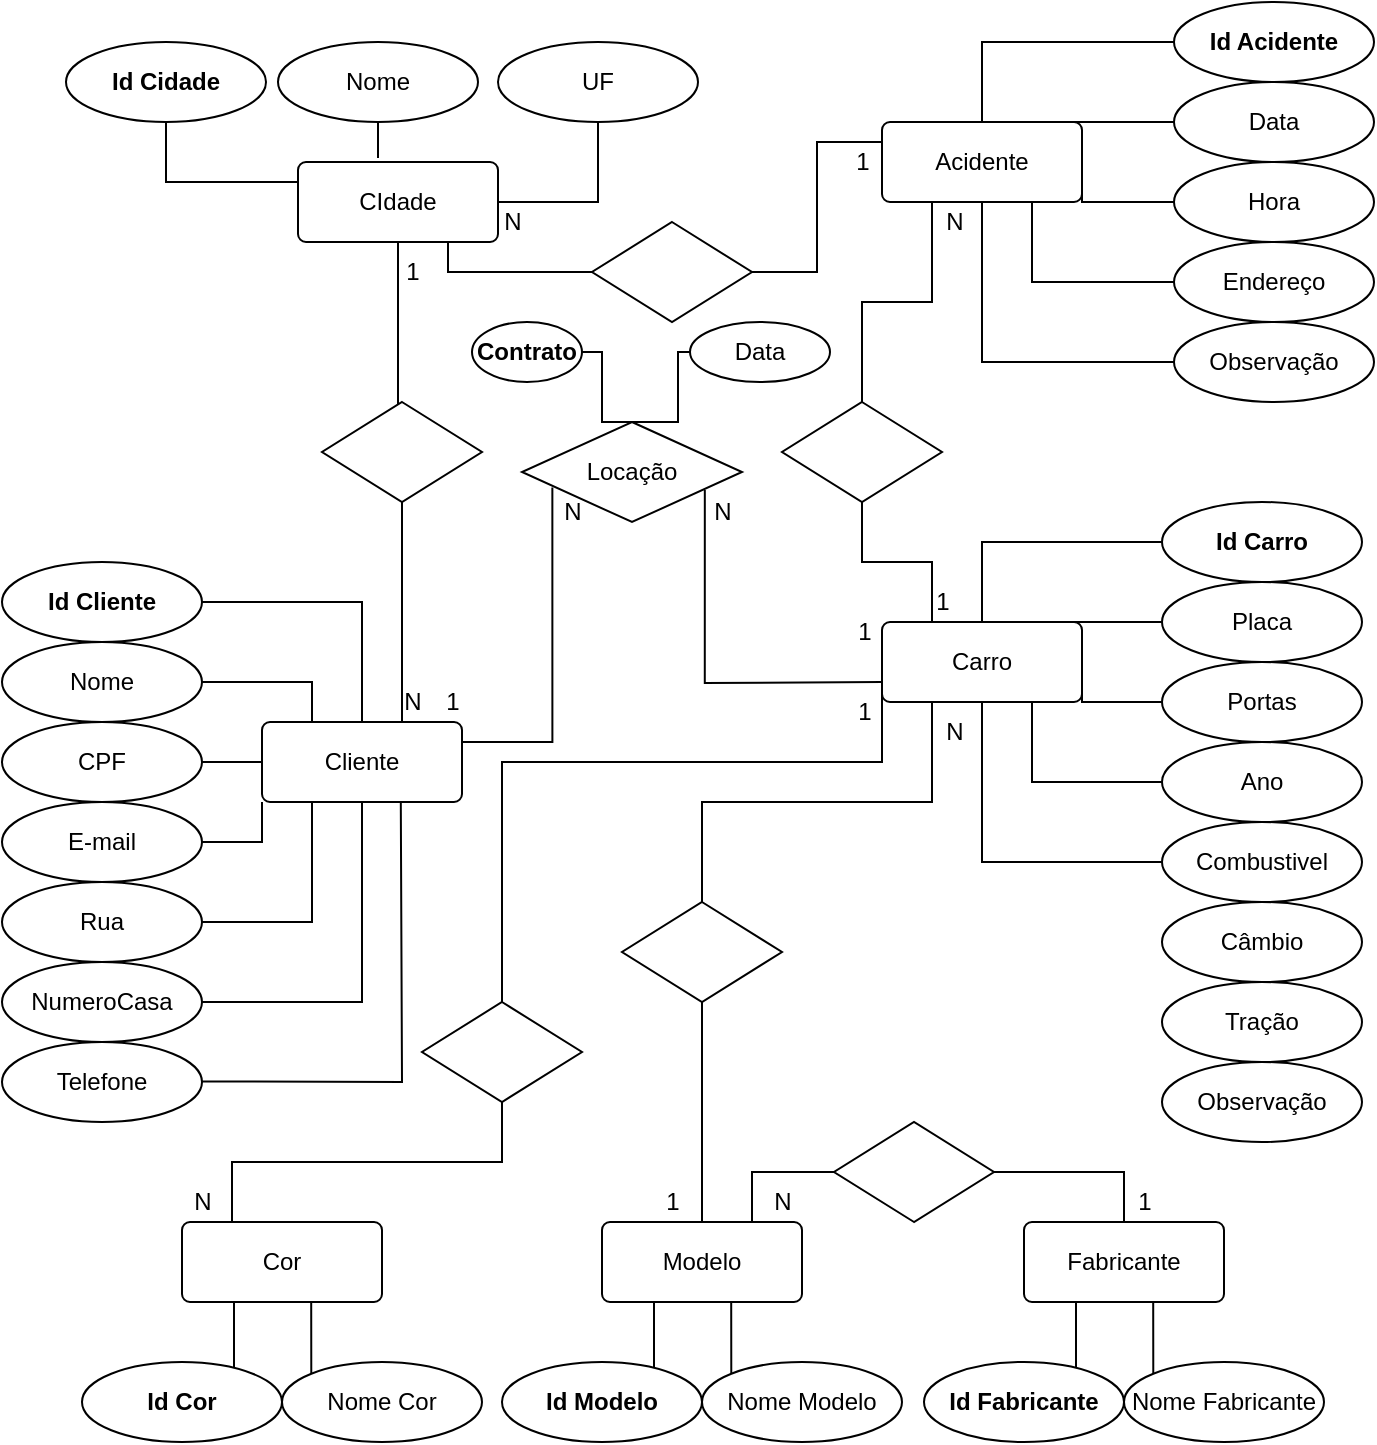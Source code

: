 <mxfile version="21.1.8" type="github">
  <diagram id="x-QGgaz4Aby_YRyaFQe0" name="Página-1">
    <mxGraphModel dx="772" dy="328" grid="1" gridSize="10" guides="1" tooltips="1" connect="1" arrows="1" fold="1" page="1" pageScale="1" pageWidth="827" pageHeight="1169" math="0" shadow="0">
      <root>
        <mxCell id="0" />
        <mxCell id="1" parent="0" />
        <mxCell id="sLwZz0jCWERPq3ac2ggT-133" style="edgeStyle=orthogonalEdgeStyle;rounded=0;orthogonalLoop=1;jettySize=auto;html=1;exitX=0.75;exitY=0;exitDx=0;exitDy=0;endArrow=none;endFill=0;entryX=0.5;entryY=1;entryDx=0;entryDy=0;" parent="1" source="sLwZz0jCWERPq3ac2ggT-1" target="sLwZz0jCWERPq3ac2ggT-129" edge="1">
          <mxGeometry relative="1" as="geometry">
            <mxPoint x="205" y="270" as="targetPoint" />
            <Array as="points">
              <mxPoint x="200" y="370" />
            </Array>
          </mxGeometry>
        </mxCell>
        <mxCell id="sLwZz0jCWERPq3ac2ggT-1" value="Cliente" style="rounded=1;arcSize=10;whiteSpace=wrap;html=1;align=center;" parent="1" vertex="1">
          <mxGeometry x="130" y="370" width="100" height="40" as="geometry" />
        </mxCell>
        <mxCell id="sLwZz0jCWERPq3ac2ggT-2" style="edgeStyle=orthogonalEdgeStyle;rounded=0;orthogonalLoop=1;jettySize=auto;html=1;exitX=1;exitY=0.5;exitDx=0;exitDy=0;entryX=0.5;entryY=0;entryDx=0;entryDy=0;endArrow=none;endFill=0;" parent="1" source="sLwZz0jCWERPq3ac2ggT-3" target="sLwZz0jCWERPq3ac2ggT-1" edge="1">
          <mxGeometry relative="1" as="geometry" />
        </mxCell>
        <mxCell id="sLwZz0jCWERPq3ac2ggT-3" value="&lt;b&gt;Id Cliente&lt;/b&gt;" style="ellipse;whiteSpace=wrap;html=1;align=center;" parent="1" vertex="1">
          <mxGeometry y="290" width="100" height="40" as="geometry" />
        </mxCell>
        <mxCell id="sLwZz0jCWERPq3ac2ggT-4" style="edgeStyle=orthogonalEdgeStyle;rounded=0;orthogonalLoop=1;jettySize=auto;html=1;exitX=1;exitY=0.5;exitDx=0;exitDy=0;entryX=0.25;entryY=0;entryDx=0;entryDy=0;endArrow=none;endFill=0;" parent="1" source="sLwZz0jCWERPq3ac2ggT-5" target="sLwZz0jCWERPq3ac2ggT-1" edge="1">
          <mxGeometry relative="1" as="geometry" />
        </mxCell>
        <mxCell id="sLwZz0jCWERPq3ac2ggT-5" value="Nome" style="ellipse;whiteSpace=wrap;html=1;align=center;" parent="1" vertex="1">
          <mxGeometry y="330" width="100" height="40" as="geometry" />
        </mxCell>
        <mxCell id="sLwZz0jCWERPq3ac2ggT-6" style="edgeStyle=orthogonalEdgeStyle;rounded=0;orthogonalLoop=1;jettySize=auto;html=1;exitX=1;exitY=0.5;exitDx=0;exitDy=0;entryX=0;entryY=0.5;entryDx=0;entryDy=0;endArrow=none;endFill=0;" parent="1" source="sLwZz0jCWERPq3ac2ggT-7" target="sLwZz0jCWERPq3ac2ggT-1" edge="1">
          <mxGeometry relative="1" as="geometry" />
        </mxCell>
        <mxCell id="sLwZz0jCWERPq3ac2ggT-7" value="CPF" style="ellipse;whiteSpace=wrap;html=1;align=center;" parent="1" vertex="1">
          <mxGeometry y="370" width="100" height="40" as="geometry" />
        </mxCell>
        <mxCell id="sLwZz0jCWERPq3ac2ggT-8" style="edgeStyle=orthogonalEdgeStyle;rounded=0;orthogonalLoop=1;jettySize=auto;html=1;exitX=1;exitY=0.5;exitDx=0;exitDy=0;entryX=0.5;entryY=1;entryDx=0;entryDy=0;endArrow=none;endFill=0;" parent="1" source="sLwZz0jCWERPq3ac2ggT-9" target="sLwZz0jCWERPq3ac2ggT-1" edge="1">
          <mxGeometry relative="1" as="geometry" />
        </mxCell>
        <mxCell id="sLwZz0jCWERPq3ac2ggT-9" value="NumeroCasa" style="ellipse;whiteSpace=wrap;html=1;align=center;" parent="1" vertex="1">
          <mxGeometry y="490" width="100" height="40" as="geometry" />
        </mxCell>
        <mxCell id="sLwZz0jCWERPq3ac2ggT-10" style="edgeStyle=orthogonalEdgeStyle;rounded=0;orthogonalLoop=1;jettySize=auto;html=1;exitX=1;exitY=0.5;exitDx=0;exitDy=0;entryX=0;entryY=1;entryDx=0;entryDy=0;endArrow=none;endFill=0;" parent="1" source="sLwZz0jCWERPq3ac2ggT-11" target="sLwZz0jCWERPq3ac2ggT-1" edge="1">
          <mxGeometry relative="1" as="geometry" />
        </mxCell>
        <mxCell id="sLwZz0jCWERPq3ac2ggT-11" value="E-mail" style="ellipse;whiteSpace=wrap;html=1;align=center;" parent="1" vertex="1">
          <mxGeometry y="410" width="100" height="40" as="geometry" />
        </mxCell>
        <mxCell id="sLwZz0jCWERPq3ac2ggT-12" style="edgeStyle=orthogonalEdgeStyle;rounded=0;orthogonalLoop=1;jettySize=auto;html=1;exitX=1;exitY=0.5;exitDx=0;exitDy=0;entryX=0.25;entryY=1;entryDx=0;entryDy=0;endArrow=none;endFill=0;" parent="1" source="sLwZz0jCWERPq3ac2ggT-13" target="sLwZz0jCWERPq3ac2ggT-1" edge="1">
          <mxGeometry relative="1" as="geometry" />
        </mxCell>
        <mxCell id="sLwZz0jCWERPq3ac2ggT-13" value="Rua" style="ellipse;whiteSpace=wrap;html=1;align=center;" parent="1" vertex="1">
          <mxGeometry y="450" width="100" height="40" as="geometry" />
        </mxCell>
        <mxCell id="sLwZz0jCWERPq3ac2ggT-109" style="edgeStyle=orthogonalEdgeStyle;rounded=0;orthogonalLoop=1;jettySize=auto;html=1;exitX=0;exitY=0.25;exitDx=0;exitDy=0;entryX=0.5;entryY=1;entryDx=0;entryDy=0;endArrow=none;endFill=0;" parent="1" source="sLwZz0jCWERPq3ac2ggT-22" target="sLwZz0jCWERPq3ac2ggT-24" edge="1">
          <mxGeometry relative="1" as="geometry" />
        </mxCell>
        <mxCell id="sLwZz0jCWERPq3ac2ggT-134" style="edgeStyle=orthogonalEdgeStyle;rounded=0;orthogonalLoop=1;jettySize=auto;html=1;exitX=0.5;exitY=1;exitDx=0;exitDy=0;endArrow=none;endFill=0;" parent="1" source="sLwZz0jCWERPq3ac2ggT-22" target="sLwZz0jCWERPq3ac2ggT-129" edge="1">
          <mxGeometry relative="1" as="geometry">
            <Array as="points">
              <mxPoint x="198" y="180" />
              <mxPoint x="198" y="180" />
            </Array>
          </mxGeometry>
        </mxCell>
        <mxCell id="sLwZz0jCWERPq3ac2ggT-22" value="CIdade" style="rounded=1;arcSize=10;whiteSpace=wrap;html=1;align=center;" parent="1" vertex="1">
          <mxGeometry x="148" y="90" width="100" height="40" as="geometry" />
        </mxCell>
        <mxCell id="sLwZz0jCWERPq3ac2ggT-24" value="&lt;b&gt;Id Cidade&lt;/b&gt;" style="ellipse;whiteSpace=wrap;html=1;align=center;" parent="1" vertex="1">
          <mxGeometry x="32" y="30" width="100" height="40" as="geometry" />
        </mxCell>
        <mxCell id="sLwZz0jCWERPq3ac2ggT-25" style="edgeStyle=orthogonalEdgeStyle;rounded=0;orthogonalLoop=1;jettySize=auto;html=1;exitX=0.5;exitY=1;exitDx=0;exitDy=0;entryX=0.4;entryY=-0.05;entryDx=0;entryDy=0;entryPerimeter=0;endArrow=none;endFill=0;" parent="1" source="sLwZz0jCWERPq3ac2ggT-26" target="sLwZz0jCWERPq3ac2ggT-22" edge="1">
          <mxGeometry relative="1" as="geometry" />
        </mxCell>
        <mxCell id="sLwZz0jCWERPq3ac2ggT-26" value="Nome" style="ellipse;whiteSpace=wrap;html=1;align=center;" parent="1" vertex="1">
          <mxGeometry x="138" y="30" width="100" height="40" as="geometry" />
        </mxCell>
        <mxCell id="sLwZz0jCWERPq3ac2ggT-27" style="edgeStyle=orthogonalEdgeStyle;rounded=0;orthogonalLoop=1;jettySize=auto;html=1;exitX=0.5;exitY=1;exitDx=0;exitDy=0;entryX=1;entryY=0.5;entryDx=0;entryDy=0;endArrow=none;endFill=0;" parent="1" source="sLwZz0jCWERPq3ac2ggT-28" target="sLwZz0jCWERPq3ac2ggT-22" edge="1">
          <mxGeometry relative="1" as="geometry" />
        </mxCell>
        <mxCell id="sLwZz0jCWERPq3ac2ggT-28" value="UF" style="ellipse;whiteSpace=wrap;html=1;align=center;" parent="1" vertex="1">
          <mxGeometry x="248" y="30" width="100" height="40" as="geometry" />
        </mxCell>
        <mxCell id="sLwZz0jCWERPq3ac2ggT-36" value="N" style="text;html=1;align=center;verticalAlign=middle;resizable=0;points=[];autosize=1;strokeColor=none;fillColor=none;" parent="1" vertex="1">
          <mxGeometry x="190" y="345" width="30" height="30" as="geometry" />
        </mxCell>
        <mxCell id="sLwZz0jCWERPq3ac2ggT-37" style="edgeStyle=orthogonalEdgeStyle;rounded=0;orthogonalLoop=1;jettySize=auto;html=1;exitX=0.5;exitY=1;exitDx=0;exitDy=0;entryX=0;entryY=0.5;entryDx=0;entryDy=0;endArrow=none;endFill=0;" parent="1" source="sLwZz0jCWERPq3ac2ggT-39" target="sLwZz0jCWERPq3ac2ggT-47" edge="1">
          <mxGeometry relative="1" as="geometry" />
        </mxCell>
        <mxCell id="sLwZz0jCWERPq3ac2ggT-72" style="edgeStyle=orthogonalEdgeStyle;rounded=0;orthogonalLoop=1;jettySize=auto;html=1;exitX=0;exitY=0.25;exitDx=0;exitDy=0;entryX=0.5;entryY=0;entryDx=0;entryDy=0;endArrow=none;endFill=0;" parent="1" source="sLwZz0jCWERPq3ac2ggT-39" target="sLwZz0jCWERPq3ac2ggT-71" edge="1">
          <mxGeometry relative="1" as="geometry">
            <Array as="points">
              <mxPoint x="440" y="390" />
              <mxPoint x="250" y="390" />
              <mxPoint x="250" y="530" />
            </Array>
          </mxGeometry>
        </mxCell>
        <mxCell id="sLwZz0jCWERPq3ac2ggT-84" style="edgeStyle=orthogonalEdgeStyle;rounded=0;orthogonalLoop=1;jettySize=auto;html=1;exitX=0.25;exitY=1;exitDx=0;exitDy=0;entryX=0.5;entryY=0;entryDx=0;entryDy=0;endArrow=none;endFill=0;" parent="1" source="sLwZz0jCWERPq3ac2ggT-39" target="sLwZz0jCWERPq3ac2ggT-69" edge="1">
          <mxGeometry relative="1" as="geometry" />
        </mxCell>
        <mxCell id="sLwZz0jCWERPq3ac2ggT-121" style="edgeStyle=orthogonalEdgeStyle;rounded=0;orthogonalLoop=1;jettySize=auto;html=1;exitX=0.25;exitY=0;exitDx=0;exitDy=0;entryX=0.5;entryY=1;entryDx=0;entryDy=0;endArrow=none;endFill=0;" parent="1" source="sLwZz0jCWERPq3ac2ggT-39" target="sLwZz0jCWERPq3ac2ggT-104" edge="1">
          <mxGeometry relative="1" as="geometry" />
        </mxCell>
        <mxCell id="sLwZz0jCWERPq3ac2ggT-39" value="Carro" style="rounded=1;arcSize=10;whiteSpace=wrap;html=1;align=center;" parent="1" vertex="1">
          <mxGeometry x="440" y="320" width="100" height="40" as="geometry" />
        </mxCell>
        <mxCell id="sLwZz0jCWERPq3ac2ggT-40" style="edgeStyle=orthogonalEdgeStyle;rounded=0;orthogonalLoop=1;jettySize=auto;html=1;exitX=0;exitY=0.5;exitDx=0;exitDy=0;entryX=0.5;entryY=0;entryDx=0;entryDy=0;endArrow=none;endFill=0;" parent="1" source="sLwZz0jCWERPq3ac2ggT-41" target="sLwZz0jCWERPq3ac2ggT-39" edge="1">
          <mxGeometry relative="1" as="geometry" />
        </mxCell>
        <mxCell id="sLwZz0jCWERPq3ac2ggT-41" value="&lt;b&gt;Id Carro&lt;/b&gt;" style="ellipse;whiteSpace=wrap;html=1;align=center;" parent="1" vertex="1">
          <mxGeometry x="580" y="260" width="100" height="40" as="geometry" />
        </mxCell>
        <mxCell id="sLwZz0jCWERPq3ac2ggT-110" style="edgeStyle=orthogonalEdgeStyle;rounded=0;orthogonalLoop=1;jettySize=auto;html=1;exitX=0;exitY=0.5;exitDx=0;exitDy=0;entryX=0.75;entryY=0;entryDx=0;entryDy=0;endArrow=none;endFill=0;" parent="1" source="sLwZz0jCWERPq3ac2ggT-43" target="sLwZz0jCWERPq3ac2ggT-39" edge="1">
          <mxGeometry relative="1" as="geometry">
            <Array as="points">
              <mxPoint x="540" y="320" />
              <mxPoint x="540" y="320" />
            </Array>
          </mxGeometry>
        </mxCell>
        <mxCell id="sLwZz0jCWERPq3ac2ggT-43" value="Placa" style="ellipse;whiteSpace=wrap;html=1;align=center;" parent="1" vertex="1">
          <mxGeometry x="580" y="300" width="100" height="40" as="geometry" />
        </mxCell>
        <mxCell id="sLwZz0jCWERPq3ac2ggT-111" style="edgeStyle=orthogonalEdgeStyle;rounded=0;orthogonalLoop=1;jettySize=auto;html=1;exitX=0;exitY=0.5;exitDx=0;exitDy=0;endArrow=none;endFill=0;entryX=1;entryY=0.75;entryDx=0;entryDy=0;" parent="1" source="sLwZz0jCWERPq3ac2ggT-44" target="sLwZz0jCWERPq3ac2ggT-39" edge="1">
          <mxGeometry relative="1" as="geometry">
            <mxPoint x="550" y="360" as="targetPoint" />
            <Array as="points">
              <mxPoint x="540" y="360" />
            </Array>
          </mxGeometry>
        </mxCell>
        <mxCell id="sLwZz0jCWERPq3ac2ggT-44" value="Portas" style="ellipse;whiteSpace=wrap;html=1;align=center;" parent="1" vertex="1">
          <mxGeometry x="580" y="340" width="100" height="40" as="geometry" />
        </mxCell>
        <mxCell id="sLwZz0jCWERPq3ac2ggT-45" style="edgeStyle=orthogonalEdgeStyle;rounded=0;orthogonalLoop=1;jettySize=auto;html=1;exitX=0;exitY=0.5;exitDx=0;exitDy=0;entryX=0.75;entryY=1;entryDx=0;entryDy=0;endArrow=none;endFill=0;" parent="1" source="sLwZz0jCWERPq3ac2ggT-46" target="sLwZz0jCWERPq3ac2ggT-39" edge="1">
          <mxGeometry relative="1" as="geometry" />
        </mxCell>
        <mxCell id="sLwZz0jCWERPq3ac2ggT-46" value="Ano" style="ellipse;whiteSpace=wrap;html=1;align=center;" parent="1" vertex="1">
          <mxGeometry x="580" y="380" width="100" height="40" as="geometry" />
        </mxCell>
        <mxCell id="sLwZz0jCWERPq3ac2ggT-47" value="Combustivel" style="ellipse;whiteSpace=wrap;html=1;align=center;" parent="1" vertex="1">
          <mxGeometry x="580" y="420" width="100" height="40" as="geometry" />
        </mxCell>
        <mxCell id="sLwZz0jCWERPq3ac2ggT-48" value="Câmbio" style="ellipse;whiteSpace=wrap;html=1;align=center;" parent="1" vertex="1">
          <mxGeometry x="580" y="460" width="100" height="40" as="geometry" />
        </mxCell>
        <mxCell id="sLwZz0jCWERPq3ac2ggT-49" value="Tração&lt;span style=&quot;color: rgba(0, 0, 0, 0); font-family: monospace; font-size: 0px; text-align: start;&quot;&gt;%3CmxGraphModel%3E%3Croot%3E%3CmxCell%20id%3D%220%22%2F%3E%3CmxCell%20id%3D%221%22%20parent%3D%220%22%2F%3E%3CmxCell%20id%3D%222%22%20value%3D%22C%C3%A2mbio%22%20style%3D%22ellipse%3BwhiteSpace%3Dwrap%3Bhtml%3D1%3Balign%3Dcenter%3B%22%20vertex%3D%221%22%20parent%3D%221%22%3E%3CmxGeometry%20x%3D%22580%22%20y%3D%22460%22%20width%3D%22100%22%20height%3D%2240%22%20as%3D%22geometry%22%2F%3E%3C%2FmxCell%3E%3C%2Froot%3E%3C%2FmxGraphModel%3E&lt;/span&gt;" style="ellipse;whiteSpace=wrap;html=1;align=center;" parent="1" vertex="1">
          <mxGeometry x="580" y="500" width="100" height="40" as="geometry" />
        </mxCell>
        <mxCell id="sLwZz0jCWERPq3ac2ggT-50" value="Observação" style="ellipse;whiteSpace=wrap;html=1;align=center;" parent="1" vertex="1">
          <mxGeometry x="580" y="540" width="100" height="40" as="geometry" />
        </mxCell>
        <mxCell id="sLwZz0jCWERPq3ac2ggT-51" style="edgeStyle=orthogonalEdgeStyle;rounded=0;orthogonalLoop=1;jettySize=auto;html=1;exitX=0.75;exitY=1;exitDx=0;exitDy=0;entryX=0;entryY=0;entryDx=0;entryDy=0;endArrow=none;endFill=0;" parent="1" source="sLwZz0jCWERPq3ac2ggT-55" target="sLwZz0jCWERPq3ac2ggT-57" edge="1">
          <mxGeometry relative="1" as="geometry" />
        </mxCell>
        <mxCell id="sLwZz0jCWERPq3ac2ggT-52" style="edgeStyle=orthogonalEdgeStyle;rounded=0;orthogonalLoop=1;jettySize=auto;html=1;exitX=0.25;exitY=1;exitDx=0;exitDy=0;entryX=0.76;entryY=0.075;entryDx=0;entryDy=0;entryPerimeter=0;endArrow=none;endFill=0;" parent="1" source="sLwZz0jCWERPq3ac2ggT-55" target="sLwZz0jCWERPq3ac2ggT-56" edge="1">
          <mxGeometry relative="1" as="geometry" />
        </mxCell>
        <mxCell id="sLwZz0jCWERPq3ac2ggT-55" value="Fabricante" style="rounded=1;arcSize=10;whiteSpace=wrap;html=1;align=center;" parent="1" vertex="1">
          <mxGeometry x="511" y="620" width="100" height="40" as="geometry" />
        </mxCell>
        <mxCell id="sLwZz0jCWERPq3ac2ggT-56" value="&lt;b&gt;Id Fabricante&lt;/b&gt;" style="ellipse;whiteSpace=wrap;html=1;align=center;" parent="1" vertex="1">
          <mxGeometry x="461" y="690" width="100" height="40" as="geometry" />
        </mxCell>
        <mxCell id="sLwZz0jCWERPq3ac2ggT-57" value="Nome Fabricante" style="ellipse;whiteSpace=wrap;html=1;align=center;" parent="1" vertex="1">
          <mxGeometry x="561" y="690" width="100" height="40" as="geometry" />
        </mxCell>
        <mxCell id="sLwZz0jCWERPq3ac2ggT-58" style="edgeStyle=orthogonalEdgeStyle;rounded=0;orthogonalLoop=1;jettySize=auto;html=1;exitX=0.75;exitY=1;exitDx=0;exitDy=0;entryX=0;entryY=0;entryDx=0;entryDy=0;endArrow=none;endFill=0;" parent="1" source="sLwZz0jCWERPq3ac2ggT-60" target="sLwZz0jCWERPq3ac2ggT-62" edge="1">
          <mxGeometry relative="1" as="geometry" />
        </mxCell>
        <mxCell id="sLwZz0jCWERPq3ac2ggT-59" style="edgeStyle=orthogonalEdgeStyle;rounded=0;orthogonalLoop=1;jettySize=auto;html=1;exitX=0.25;exitY=1;exitDx=0;exitDy=0;entryX=0.76;entryY=0.075;entryDx=0;entryDy=0;entryPerimeter=0;endArrow=none;endFill=0;" parent="1" source="sLwZz0jCWERPq3ac2ggT-60" target="sLwZz0jCWERPq3ac2ggT-61" edge="1">
          <mxGeometry relative="1" as="geometry" />
        </mxCell>
        <mxCell id="sLwZz0jCWERPq3ac2ggT-80" style="edgeStyle=orthogonalEdgeStyle;rounded=0;orthogonalLoop=1;jettySize=auto;html=1;exitX=0.75;exitY=0;exitDx=0;exitDy=0;endArrow=none;endFill=0;" parent="1" source="sLwZz0jCWERPq3ac2ggT-60" target="sLwZz0jCWERPq3ac2ggT-68" edge="1">
          <mxGeometry relative="1" as="geometry" />
        </mxCell>
        <mxCell id="sLwZz0jCWERPq3ac2ggT-60" value="Modelo" style="rounded=1;arcSize=10;whiteSpace=wrap;html=1;align=center;" parent="1" vertex="1">
          <mxGeometry x="300" y="620" width="100" height="40" as="geometry" />
        </mxCell>
        <mxCell id="sLwZz0jCWERPq3ac2ggT-61" value="&lt;b&gt;Id Modelo&lt;/b&gt;" style="ellipse;whiteSpace=wrap;html=1;align=center;" parent="1" vertex="1">
          <mxGeometry x="250" y="690" width="100" height="40" as="geometry" />
        </mxCell>
        <mxCell id="sLwZz0jCWERPq3ac2ggT-62" value="Nome Modelo" style="ellipse;whiteSpace=wrap;html=1;align=center;" parent="1" vertex="1">
          <mxGeometry x="350" y="690" width="100" height="40" as="geometry" />
        </mxCell>
        <mxCell id="sLwZz0jCWERPq3ac2ggT-63" style="edgeStyle=orthogonalEdgeStyle;rounded=0;orthogonalLoop=1;jettySize=auto;html=1;exitX=0.75;exitY=1;exitDx=0;exitDy=0;entryX=0;entryY=0;entryDx=0;entryDy=0;endArrow=none;endFill=0;" parent="1" source="sLwZz0jCWERPq3ac2ggT-65" target="sLwZz0jCWERPq3ac2ggT-67" edge="1">
          <mxGeometry relative="1" as="geometry" />
        </mxCell>
        <mxCell id="sLwZz0jCWERPq3ac2ggT-64" style="edgeStyle=orthogonalEdgeStyle;rounded=0;orthogonalLoop=1;jettySize=auto;html=1;exitX=0.25;exitY=1;exitDx=0;exitDy=0;entryX=0.76;entryY=0.075;entryDx=0;entryDy=0;entryPerimeter=0;endArrow=none;endFill=0;" parent="1" source="sLwZz0jCWERPq3ac2ggT-65" target="sLwZz0jCWERPq3ac2ggT-66" edge="1">
          <mxGeometry relative="1" as="geometry" />
        </mxCell>
        <mxCell id="sLwZz0jCWERPq3ac2ggT-65" value="Cor" style="rounded=1;arcSize=10;whiteSpace=wrap;html=1;align=center;" parent="1" vertex="1">
          <mxGeometry x="90" y="620" width="100" height="40" as="geometry" />
        </mxCell>
        <mxCell id="sLwZz0jCWERPq3ac2ggT-66" value="&lt;b&gt;Id Cor&lt;/b&gt;" style="ellipse;whiteSpace=wrap;html=1;align=center;" parent="1" vertex="1">
          <mxGeometry x="40" y="690" width="100" height="40" as="geometry" />
        </mxCell>
        <mxCell id="sLwZz0jCWERPq3ac2ggT-67" value="Nome Cor" style="ellipse;whiteSpace=wrap;html=1;align=center;" parent="1" vertex="1">
          <mxGeometry x="140" y="690" width="100" height="40" as="geometry" />
        </mxCell>
        <mxCell id="sLwZz0jCWERPq3ac2ggT-81" style="edgeStyle=orthogonalEdgeStyle;rounded=0;orthogonalLoop=1;jettySize=auto;html=1;exitX=0;exitY=0.5;exitDx=0;exitDy=0;entryX=0.5;entryY=0;entryDx=0;entryDy=0;endArrow=none;endFill=0;" parent="1" source="sLwZz0jCWERPq3ac2ggT-68" target="sLwZz0jCWERPq3ac2ggT-55" edge="1">
          <mxGeometry relative="1" as="geometry" />
        </mxCell>
        <mxCell id="sLwZz0jCWERPq3ac2ggT-68" value="" style="rhombus;whiteSpace=wrap;html=1;direction=west;" parent="1" vertex="1">
          <mxGeometry x="416" y="570" width="80" height="50" as="geometry" />
        </mxCell>
        <mxCell id="sLwZz0jCWERPq3ac2ggT-79" style="edgeStyle=orthogonalEdgeStyle;rounded=0;orthogonalLoop=1;jettySize=auto;html=1;exitX=0.5;exitY=1;exitDx=0;exitDy=0;entryX=0.5;entryY=0;entryDx=0;entryDy=0;endArrow=none;endFill=0;" parent="1" source="sLwZz0jCWERPq3ac2ggT-69" target="sLwZz0jCWERPq3ac2ggT-60" edge="1">
          <mxGeometry relative="1" as="geometry" />
        </mxCell>
        <mxCell id="sLwZz0jCWERPq3ac2ggT-69" value="" style="rhombus;whiteSpace=wrap;html=1;" parent="1" vertex="1">
          <mxGeometry x="310" y="460" width="80" height="50" as="geometry" />
        </mxCell>
        <mxCell id="sLwZz0jCWERPq3ac2ggT-73" style="edgeStyle=orthogonalEdgeStyle;rounded=0;orthogonalLoop=1;jettySize=auto;html=1;exitX=0.5;exitY=1;exitDx=0;exitDy=0;entryX=0.25;entryY=0;entryDx=0;entryDy=0;endArrow=none;endFill=0;" parent="1" source="sLwZz0jCWERPq3ac2ggT-71" target="sLwZz0jCWERPq3ac2ggT-65" edge="1">
          <mxGeometry relative="1" as="geometry" />
        </mxCell>
        <mxCell id="sLwZz0jCWERPq3ac2ggT-71" value="" style="rhombus;whiteSpace=wrap;html=1;" parent="1" vertex="1">
          <mxGeometry x="210" y="510" width="80" height="50" as="geometry" />
        </mxCell>
        <mxCell id="sLwZz0jCWERPq3ac2ggT-74" value="1" style="text;html=1;align=center;verticalAlign=middle;resizable=0;points=[];autosize=1;strokeColor=none;fillColor=none;" parent="1" vertex="1">
          <mxGeometry x="416" y="350" width="30" height="30" as="geometry" />
        </mxCell>
        <mxCell id="sLwZz0jCWERPq3ac2ggT-76" value="N" style="text;html=1;align=center;verticalAlign=middle;resizable=0;points=[];autosize=1;strokeColor=none;fillColor=none;" parent="1" vertex="1">
          <mxGeometry x="85" y="595" width="30" height="30" as="geometry" />
        </mxCell>
        <mxCell id="sLwZz0jCWERPq3ac2ggT-82" value="1" style="text;html=1;align=center;verticalAlign=middle;resizable=0;points=[];autosize=1;strokeColor=none;fillColor=none;" parent="1" vertex="1">
          <mxGeometry x="556" y="595" width="30" height="30" as="geometry" />
        </mxCell>
        <mxCell id="sLwZz0jCWERPq3ac2ggT-83" value="N" style="text;html=1;align=center;verticalAlign=middle;resizable=0;points=[];autosize=1;strokeColor=none;fillColor=none;" parent="1" vertex="1">
          <mxGeometry x="375" y="595" width="30" height="30" as="geometry" />
        </mxCell>
        <mxCell id="sLwZz0jCWERPq3ac2ggT-85" value="N" style="text;html=1;align=center;verticalAlign=middle;resizable=0;points=[];autosize=1;strokeColor=none;fillColor=none;" parent="1" vertex="1">
          <mxGeometry x="461" y="360" width="30" height="30" as="geometry" />
        </mxCell>
        <mxCell id="sLwZz0jCWERPq3ac2ggT-86" value="1" style="text;html=1;align=center;verticalAlign=middle;resizable=0;points=[];autosize=1;strokeColor=none;fillColor=none;" parent="1" vertex="1">
          <mxGeometry x="320" y="595" width="30" height="30" as="geometry" />
        </mxCell>
        <mxCell id="sLwZz0jCWERPq3ac2ggT-115" style="edgeStyle=orthogonalEdgeStyle;rounded=0;orthogonalLoop=1;jettySize=auto;html=1;exitX=0.5;exitY=0;exitDx=0;exitDy=0;entryX=0;entryY=0.5;entryDx=0;entryDy=0;endArrow=none;endFill=0;" parent="1" source="sLwZz0jCWERPq3ac2ggT-88" target="sLwZz0jCWERPq3ac2ggT-90" edge="1">
          <mxGeometry relative="1" as="geometry" />
        </mxCell>
        <mxCell id="sLwZz0jCWERPq3ac2ggT-116" style="edgeStyle=orthogonalEdgeStyle;rounded=0;orthogonalLoop=1;jettySize=auto;html=1;exitX=0.75;exitY=0;exitDx=0;exitDy=0;entryX=0;entryY=0.5;entryDx=0;entryDy=0;endArrow=none;endFill=0;" parent="1" source="sLwZz0jCWERPq3ac2ggT-88" target="sLwZz0jCWERPq3ac2ggT-92" edge="1">
          <mxGeometry relative="1" as="geometry">
            <Array as="points">
              <mxPoint x="540" y="70" />
              <mxPoint x="540" y="70" />
            </Array>
          </mxGeometry>
        </mxCell>
        <mxCell id="sLwZz0jCWERPq3ac2ggT-118" style="edgeStyle=orthogonalEdgeStyle;rounded=0;orthogonalLoop=1;jettySize=auto;html=1;exitX=0.75;exitY=1;exitDx=0;exitDy=0;entryX=0;entryY=0.5;entryDx=0;entryDy=0;endArrow=none;endFill=0;" parent="1" source="sLwZz0jCWERPq3ac2ggT-88" target="sLwZz0jCWERPq3ac2ggT-98" edge="1">
          <mxGeometry relative="1" as="geometry" />
        </mxCell>
        <mxCell id="sLwZz0jCWERPq3ac2ggT-119" style="edgeStyle=orthogonalEdgeStyle;rounded=0;orthogonalLoop=1;jettySize=auto;html=1;exitX=0.5;exitY=1;exitDx=0;exitDy=0;entryX=0;entryY=0.5;entryDx=0;entryDy=0;endArrow=none;endFill=0;" parent="1" source="sLwZz0jCWERPq3ac2ggT-88" target="sLwZz0jCWERPq3ac2ggT-100" edge="1">
          <mxGeometry relative="1" as="geometry" />
        </mxCell>
        <mxCell id="sLwZz0jCWERPq3ac2ggT-130" style="edgeStyle=orthogonalEdgeStyle;rounded=0;orthogonalLoop=1;jettySize=auto;html=1;exitX=0;exitY=0.25;exitDx=0;exitDy=0;entryX=1;entryY=0.5;entryDx=0;entryDy=0;endArrow=none;endFill=0;" parent="1" source="sLwZz0jCWERPq3ac2ggT-88" target="sLwZz0jCWERPq3ac2ggT-128" edge="1">
          <mxGeometry relative="1" as="geometry" />
        </mxCell>
        <mxCell id="sLwZz0jCWERPq3ac2ggT-88" value="Acidente" style="rounded=1;arcSize=10;whiteSpace=wrap;html=1;align=center;" parent="1" vertex="1">
          <mxGeometry x="440" y="70" width="100" height="40" as="geometry" />
        </mxCell>
        <mxCell id="sLwZz0jCWERPq3ac2ggT-90" value="&lt;b&gt;Id Acidente&lt;/b&gt;" style="ellipse;whiteSpace=wrap;html=1;align=center;" parent="1" vertex="1">
          <mxGeometry x="586" y="10" width="100" height="40" as="geometry" />
        </mxCell>
        <mxCell id="sLwZz0jCWERPq3ac2ggT-92" value="Data" style="ellipse;whiteSpace=wrap;html=1;align=center;" parent="1" vertex="1">
          <mxGeometry x="586" y="50" width="100" height="40" as="geometry" />
        </mxCell>
        <mxCell id="sLwZz0jCWERPq3ac2ggT-120" style="edgeStyle=orthogonalEdgeStyle;rounded=0;orthogonalLoop=1;jettySize=auto;html=1;exitX=0;exitY=0.5;exitDx=0;exitDy=0;entryX=1;entryY=0.75;entryDx=0;entryDy=0;endArrow=none;endFill=0;" parent="1" source="sLwZz0jCWERPq3ac2ggT-94" target="sLwZz0jCWERPq3ac2ggT-88" edge="1">
          <mxGeometry relative="1" as="geometry">
            <Array as="points">
              <mxPoint x="540" y="110" />
            </Array>
          </mxGeometry>
        </mxCell>
        <mxCell id="sLwZz0jCWERPq3ac2ggT-94" value="Hora" style="ellipse;whiteSpace=wrap;html=1;align=center;" parent="1" vertex="1">
          <mxGeometry x="586" y="90" width="100" height="40" as="geometry" />
        </mxCell>
        <mxCell id="sLwZz0jCWERPq3ac2ggT-98" value="Endereço" style="ellipse;whiteSpace=wrap;html=1;align=center;" parent="1" vertex="1">
          <mxGeometry x="586" y="130" width="100" height="40" as="geometry" />
        </mxCell>
        <mxCell id="sLwZz0jCWERPq3ac2ggT-100" value="Observação" style="ellipse;whiteSpace=wrap;html=1;align=center;" parent="1" vertex="1">
          <mxGeometry x="586" y="170" width="100" height="40" as="geometry" />
        </mxCell>
        <mxCell id="sLwZz0jCWERPq3ac2ggT-122" style="edgeStyle=orthogonalEdgeStyle;rounded=0;orthogonalLoop=1;jettySize=auto;html=1;exitX=0.5;exitY=0;exitDx=0;exitDy=0;entryX=0.25;entryY=1;entryDx=0;entryDy=0;endArrow=none;endFill=0;" parent="1" source="sLwZz0jCWERPq3ac2ggT-104" target="sLwZz0jCWERPq3ac2ggT-88" edge="1">
          <mxGeometry relative="1" as="geometry" />
        </mxCell>
        <mxCell id="sLwZz0jCWERPq3ac2ggT-104" value="" style="rhombus;whiteSpace=wrap;html=1;" parent="1" vertex="1">
          <mxGeometry x="390" y="210" width="80" height="50" as="geometry" />
        </mxCell>
        <mxCell id="sLwZz0jCWERPq3ac2ggT-124" value="1" style="text;html=1;align=center;verticalAlign=middle;resizable=0;points=[];autosize=1;strokeColor=none;fillColor=none;" parent="1" vertex="1">
          <mxGeometry x="455" y="295" width="30" height="30" as="geometry" />
        </mxCell>
        <mxCell id="sLwZz0jCWERPq3ac2ggT-131" style="edgeStyle=orthogonalEdgeStyle;rounded=0;orthogonalLoop=1;jettySize=auto;html=1;exitX=0;exitY=0.5;exitDx=0;exitDy=0;entryX=0.75;entryY=1;entryDx=0;entryDy=0;endArrow=none;endFill=0;" parent="1" source="sLwZz0jCWERPq3ac2ggT-128" target="sLwZz0jCWERPq3ac2ggT-22" edge="1">
          <mxGeometry relative="1" as="geometry">
            <Array as="points">
              <mxPoint x="223" y="145" />
            </Array>
          </mxGeometry>
        </mxCell>
        <mxCell id="sLwZz0jCWERPq3ac2ggT-128" value="" style="rhombus;whiteSpace=wrap;html=1;" parent="1" vertex="1">
          <mxGeometry x="295" y="120" width="80" height="50" as="geometry" />
        </mxCell>
        <mxCell id="sLwZz0jCWERPq3ac2ggT-129" value="" style="rhombus;whiteSpace=wrap;html=1;" parent="1" vertex="1">
          <mxGeometry x="160" y="210" width="80" height="50" as="geometry" />
        </mxCell>
        <mxCell id="sLwZz0jCWERPq3ac2ggT-135" value="1" style="text;html=1;align=center;verticalAlign=middle;resizable=0;points=[];autosize=1;strokeColor=none;fillColor=none;" parent="1" vertex="1">
          <mxGeometry x="190" y="130" width="30" height="30" as="geometry" />
        </mxCell>
        <mxCell id="MravMWLq3g9RfLknrVs6-9" value="1" style="text;html=1;align=center;verticalAlign=middle;resizable=0;points=[];autosize=1;strokeColor=none;fillColor=none;" parent="1" vertex="1">
          <mxGeometry x="210" y="345" width="30" height="30" as="geometry" />
        </mxCell>
        <mxCell id="MravMWLq3g9RfLknrVs6-10" value="1" style="text;html=1;align=center;verticalAlign=middle;resizable=0;points=[];autosize=1;strokeColor=none;fillColor=none;" parent="1" vertex="1">
          <mxGeometry x="416" y="310" width="30" height="30" as="geometry" />
        </mxCell>
        <mxCell id="MravMWLq3g9RfLknrVs6-16" style="edgeStyle=orthogonalEdgeStyle;rounded=0;orthogonalLoop=1;jettySize=auto;html=1;endArrow=none;endFill=0;exitX=1;exitY=0.25;exitDx=0;exitDy=0;entryX=0.138;entryY=0.656;entryDx=0;entryDy=0;entryPerimeter=0;" parent="1" source="sLwZz0jCWERPq3ac2ggT-1" target="OrbIZTCmsmOJLm0aVqIS-2" edge="1">
          <mxGeometry relative="1" as="geometry">
            <mxPoint x="276.66" y="261.95" as="targetPoint" />
            <Array as="points">
              <mxPoint x="275" y="380" />
            </Array>
            <mxPoint x="262.66" y="360" as="sourcePoint" />
          </mxGeometry>
        </mxCell>
        <mxCell id="MravMWLq3g9RfLknrVs6-24" style="edgeStyle=orthogonalEdgeStyle;rounded=0;orthogonalLoop=1;jettySize=auto;html=1;endArrow=none;endFill=0;entryX=0.831;entryY=0.681;entryDx=0;entryDy=0;entryPerimeter=0;" parent="1" target="OrbIZTCmsmOJLm0aVqIS-2" edge="1">
          <mxGeometry relative="1" as="geometry">
            <mxPoint x="440" y="350" as="sourcePoint" />
            <mxPoint x="351.9" y="260" as="targetPoint" />
          </mxGeometry>
        </mxCell>
        <mxCell id="MravMWLq3g9RfLknrVs6-31" value="N" style="text;html=1;align=center;verticalAlign=middle;resizable=0;points=[];autosize=1;strokeColor=none;fillColor=none;" parent="1" vertex="1">
          <mxGeometry x="345" y="250" width="30" height="30" as="geometry" />
        </mxCell>
        <mxCell id="MravMWLq3g9RfLknrVs6-32" value="&lt;b&gt;Contrato&lt;/b&gt;" style="ellipse;whiteSpace=wrap;html=1;align=center;" parent="1" vertex="1">
          <mxGeometry x="235" y="170" width="55" height="30" as="geometry" />
        </mxCell>
        <mxCell id="MravMWLq3g9RfLknrVs6-33" style="edgeStyle=orthogonalEdgeStyle;rounded=0;orthogonalLoop=1;jettySize=auto;html=1;endArrow=none;endFill=0;entryX=1;entryY=0.5;entryDx=0;entryDy=0;exitX=0;exitY=0.5;exitDx=0;exitDy=0;" parent="1" target="MravMWLq3g9RfLknrVs6-32" edge="1" source="MravMWLq3g9RfLknrVs6-34">
          <mxGeometry relative="1" as="geometry">
            <mxPoint x="385" y="160" as="targetPoint" />
            <Array as="points">
              <mxPoint x="338" y="185" />
              <mxPoint x="338" y="220" />
              <mxPoint x="300" y="220" />
              <mxPoint x="300" y="185" />
            </Array>
            <mxPoint x="340" y="185" as="sourcePoint" />
          </mxGeometry>
        </mxCell>
        <mxCell id="MravMWLq3g9RfLknrVs6-34" value="Data" style="ellipse;whiteSpace=wrap;html=1;align=center;" parent="1" vertex="1">
          <mxGeometry x="344" y="170" width="70" height="30" as="geometry" />
        </mxCell>
        <mxCell id="MravMWLq3g9RfLknrVs6-39" value="N" style="text;html=1;align=center;verticalAlign=middle;resizable=0;points=[];autosize=1;strokeColor=none;fillColor=none;" parent="1" vertex="1">
          <mxGeometry x="270" y="250" width="30" height="30" as="geometry" />
        </mxCell>
        <mxCell id="OrbIZTCmsmOJLm0aVqIS-2" value="Locação" style="rhombus;whiteSpace=wrap;html=1;" vertex="1" parent="1">
          <mxGeometry x="260" y="220" width="110" height="50" as="geometry" />
        </mxCell>
        <mxCell id="OrbIZTCmsmOJLm0aVqIS-4" value="1" style="text;html=1;align=center;verticalAlign=middle;resizable=0;points=[];autosize=1;strokeColor=none;fillColor=none;" vertex="1" parent="1">
          <mxGeometry x="415" y="75" width="30" height="30" as="geometry" />
        </mxCell>
        <mxCell id="OrbIZTCmsmOJLm0aVqIS-5" value="N" style="text;html=1;align=center;verticalAlign=middle;resizable=0;points=[];autosize=1;strokeColor=none;fillColor=none;" vertex="1" parent="1">
          <mxGeometry x="240" y="105" width="30" height="30" as="geometry" />
        </mxCell>
        <mxCell id="OrbIZTCmsmOJLm0aVqIS-6" value="N" style="text;html=1;align=center;verticalAlign=middle;resizable=0;points=[];autosize=1;strokeColor=none;fillColor=none;" vertex="1" parent="1">
          <mxGeometry x="461" y="105" width="30" height="30" as="geometry" />
        </mxCell>
        <mxCell id="OrbIZTCmsmOJLm0aVqIS-7" value="Telefone" style="ellipse;whiteSpace=wrap;html=1;align=center;" vertex="1" parent="1">
          <mxGeometry y="530" width="100" height="40" as="geometry" />
        </mxCell>
        <mxCell id="OrbIZTCmsmOJLm0aVqIS-9" value="" style="endArrow=none;html=1;rounded=0;entryX=0.694;entryY=0.993;entryDx=0;entryDy=0;entryPerimeter=0;" edge="1" parent="1" target="sLwZz0jCWERPq3ac2ggT-1">
          <mxGeometry relative="1" as="geometry">
            <mxPoint x="100" y="549.71" as="sourcePoint" />
            <mxPoint x="260" y="549.71" as="targetPoint" />
            <Array as="points">
              <mxPoint x="200" y="550" />
            </Array>
          </mxGeometry>
        </mxCell>
      </root>
    </mxGraphModel>
  </diagram>
</mxfile>

